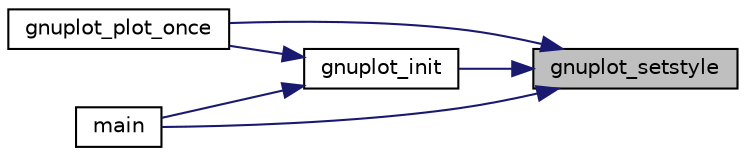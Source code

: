 digraph "gnuplot_setstyle"
{
 // LATEX_PDF_SIZE
  edge [fontname="Helvetica",fontsize="10",labelfontname="Helvetica",labelfontsize="10"];
  node [fontname="Helvetica",fontsize="10",shape=record];
  rankdir="RL";
  Node1 [label="gnuplot_setstyle",height=0.2,width=0.4,color="black", fillcolor="grey75", style="filled", fontcolor="black",tooltip="Change the plotting style of a gnuplot session."];
  Node1 -> Node2 [dir="back",color="midnightblue",fontsize="10",style="solid",fontname="Helvetica"];
  Node2 [label="gnuplot_init",height=0.2,width=0.4,color="black", fillcolor="white", style="filled",URL="$gnuplot__i_8h.html#af38602f2bf3bf427b4c6af1e3cc6f371",tooltip="Opens up a gnuplot session, ready to receive commands."];
  Node2 -> Node3 [dir="back",color="midnightblue",fontsize="10",style="solid",fontname="Helvetica"];
  Node3 [label="gnuplot_plot_once",height=0.2,width=0.4,color="black", fillcolor="white", style="filled",URL="$gnuplot__i_8h.html#aa39b56b6bb882ace839a3be677d1f665",tooltip="Open a new session, plot a signal, close the session."];
  Node2 -> Node4 [dir="back",color="midnightblue",fontsize="10",style="solid",fontname="Helvetica"];
  Node4 [label="main",height=0.2,width=0.4,color="black", fillcolor="white", style="filled",URL="$main_8c.html#ae66f6b31b5ad750f1fe042a706a4e3d4",tooltip=" "];
  Node1 -> Node3 [dir="back",color="midnightblue",fontsize="10",style="solid",fontname="Helvetica"];
  Node1 -> Node4 [dir="back",color="midnightblue",fontsize="10",style="solid",fontname="Helvetica"];
}
